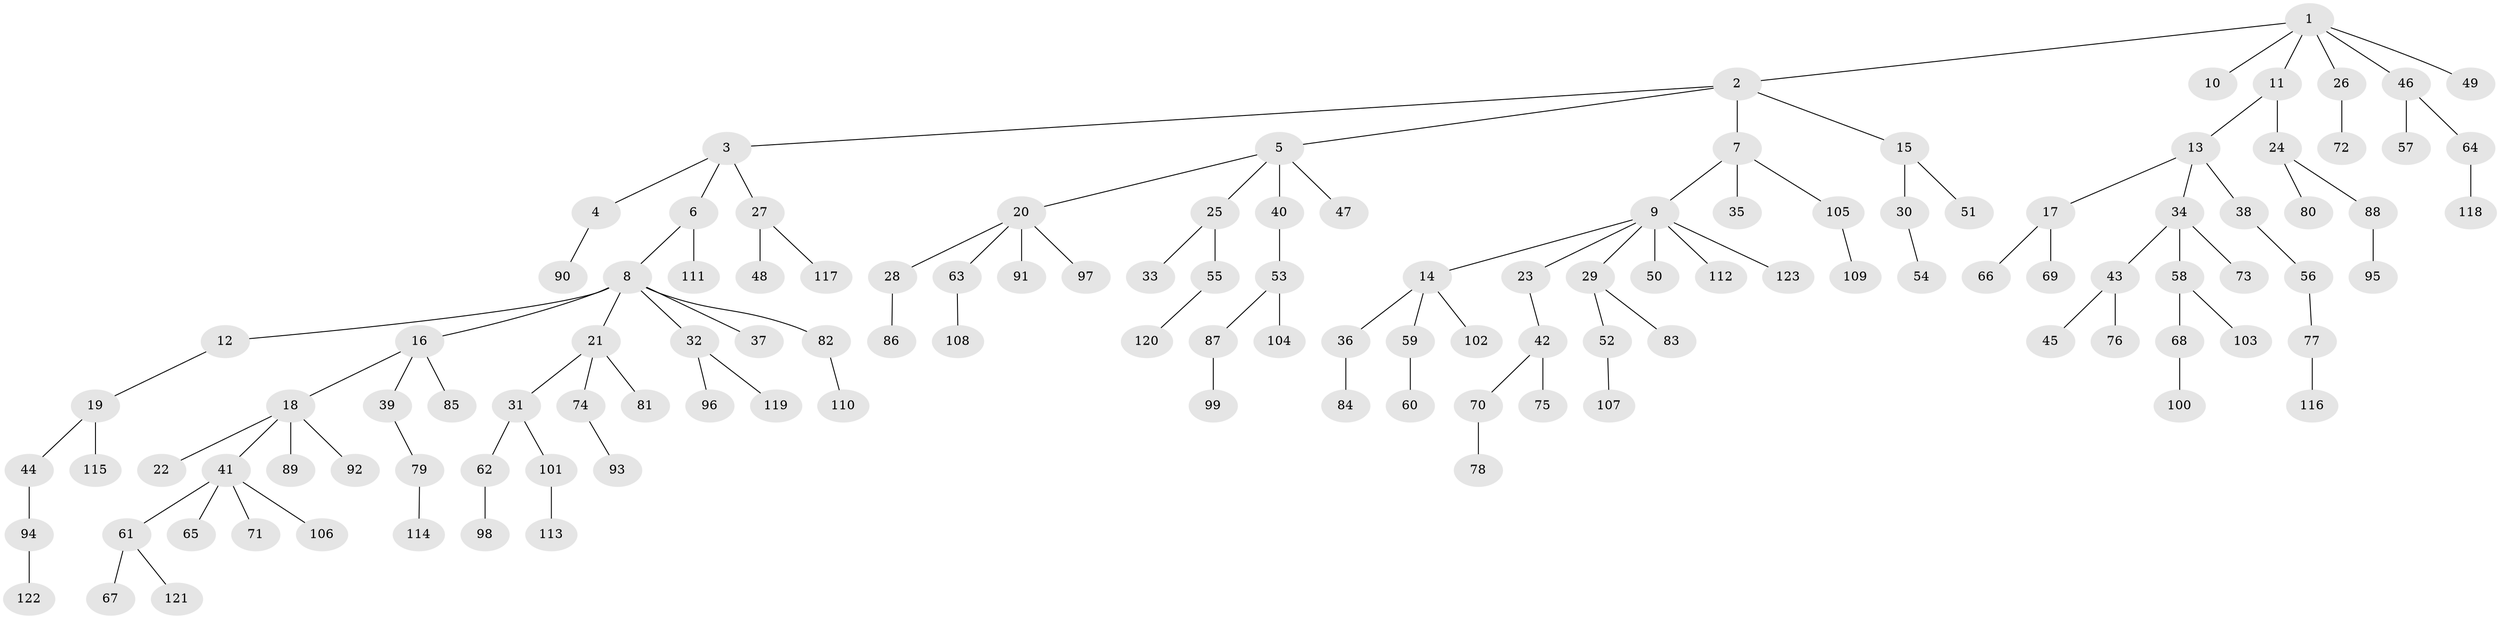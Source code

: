 // Generated by graph-tools (version 1.1) at 2025/50/03/09/25 03:50:23]
// undirected, 123 vertices, 122 edges
graph export_dot {
graph [start="1"]
  node [color=gray90,style=filled];
  1;
  2;
  3;
  4;
  5;
  6;
  7;
  8;
  9;
  10;
  11;
  12;
  13;
  14;
  15;
  16;
  17;
  18;
  19;
  20;
  21;
  22;
  23;
  24;
  25;
  26;
  27;
  28;
  29;
  30;
  31;
  32;
  33;
  34;
  35;
  36;
  37;
  38;
  39;
  40;
  41;
  42;
  43;
  44;
  45;
  46;
  47;
  48;
  49;
  50;
  51;
  52;
  53;
  54;
  55;
  56;
  57;
  58;
  59;
  60;
  61;
  62;
  63;
  64;
  65;
  66;
  67;
  68;
  69;
  70;
  71;
  72;
  73;
  74;
  75;
  76;
  77;
  78;
  79;
  80;
  81;
  82;
  83;
  84;
  85;
  86;
  87;
  88;
  89;
  90;
  91;
  92;
  93;
  94;
  95;
  96;
  97;
  98;
  99;
  100;
  101;
  102;
  103;
  104;
  105;
  106;
  107;
  108;
  109;
  110;
  111;
  112;
  113;
  114;
  115;
  116;
  117;
  118;
  119;
  120;
  121;
  122;
  123;
  1 -- 2;
  1 -- 10;
  1 -- 11;
  1 -- 26;
  1 -- 46;
  1 -- 49;
  2 -- 3;
  2 -- 5;
  2 -- 7;
  2 -- 15;
  3 -- 4;
  3 -- 6;
  3 -- 27;
  4 -- 90;
  5 -- 20;
  5 -- 25;
  5 -- 40;
  5 -- 47;
  6 -- 8;
  6 -- 111;
  7 -- 9;
  7 -- 35;
  7 -- 105;
  8 -- 12;
  8 -- 16;
  8 -- 21;
  8 -- 32;
  8 -- 37;
  8 -- 82;
  9 -- 14;
  9 -- 23;
  9 -- 29;
  9 -- 50;
  9 -- 112;
  9 -- 123;
  11 -- 13;
  11 -- 24;
  12 -- 19;
  13 -- 17;
  13 -- 34;
  13 -- 38;
  14 -- 36;
  14 -- 59;
  14 -- 102;
  15 -- 30;
  15 -- 51;
  16 -- 18;
  16 -- 39;
  16 -- 85;
  17 -- 66;
  17 -- 69;
  18 -- 22;
  18 -- 41;
  18 -- 89;
  18 -- 92;
  19 -- 44;
  19 -- 115;
  20 -- 28;
  20 -- 63;
  20 -- 91;
  20 -- 97;
  21 -- 31;
  21 -- 74;
  21 -- 81;
  23 -- 42;
  24 -- 80;
  24 -- 88;
  25 -- 33;
  25 -- 55;
  26 -- 72;
  27 -- 48;
  27 -- 117;
  28 -- 86;
  29 -- 52;
  29 -- 83;
  30 -- 54;
  31 -- 62;
  31 -- 101;
  32 -- 96;
  32 -- 119;
  34 -- 43;
  34 -- 58;
  34 -- 73;
  36 -- 84;
  38 -- 56;
  39 -- 79;
  40 -- 53;
  41 -- 61;
  41 -- 65;
  41 -- 71;
  41 -- 106;
  42 -- 70;
  42 -- 75;
  43 -- 45;
  43 -- 76;
  44 -- 94;
  46 -- 57;
  46 -- 64;
  52 -- 107;
  53 -- 87;
  53 -- 104;
  55 -- 120;
  56 -- 77;
  58 -- 68;
  58 -- 103;
  59 -- 60;
  61 -- 67;
  61 -- 121;
  62 -- 98;
  63 -- 108;
  64 -- 118;
  68 -- 100;
  70 -- 78;
  74 -- 93;
  77 -- 116;
  79 -- 114;
  82 -- 110;
  87 -- 99;
  88 -- 95;
  94 -- 122;
  101 -- 113;
  105 -- 109;
}
